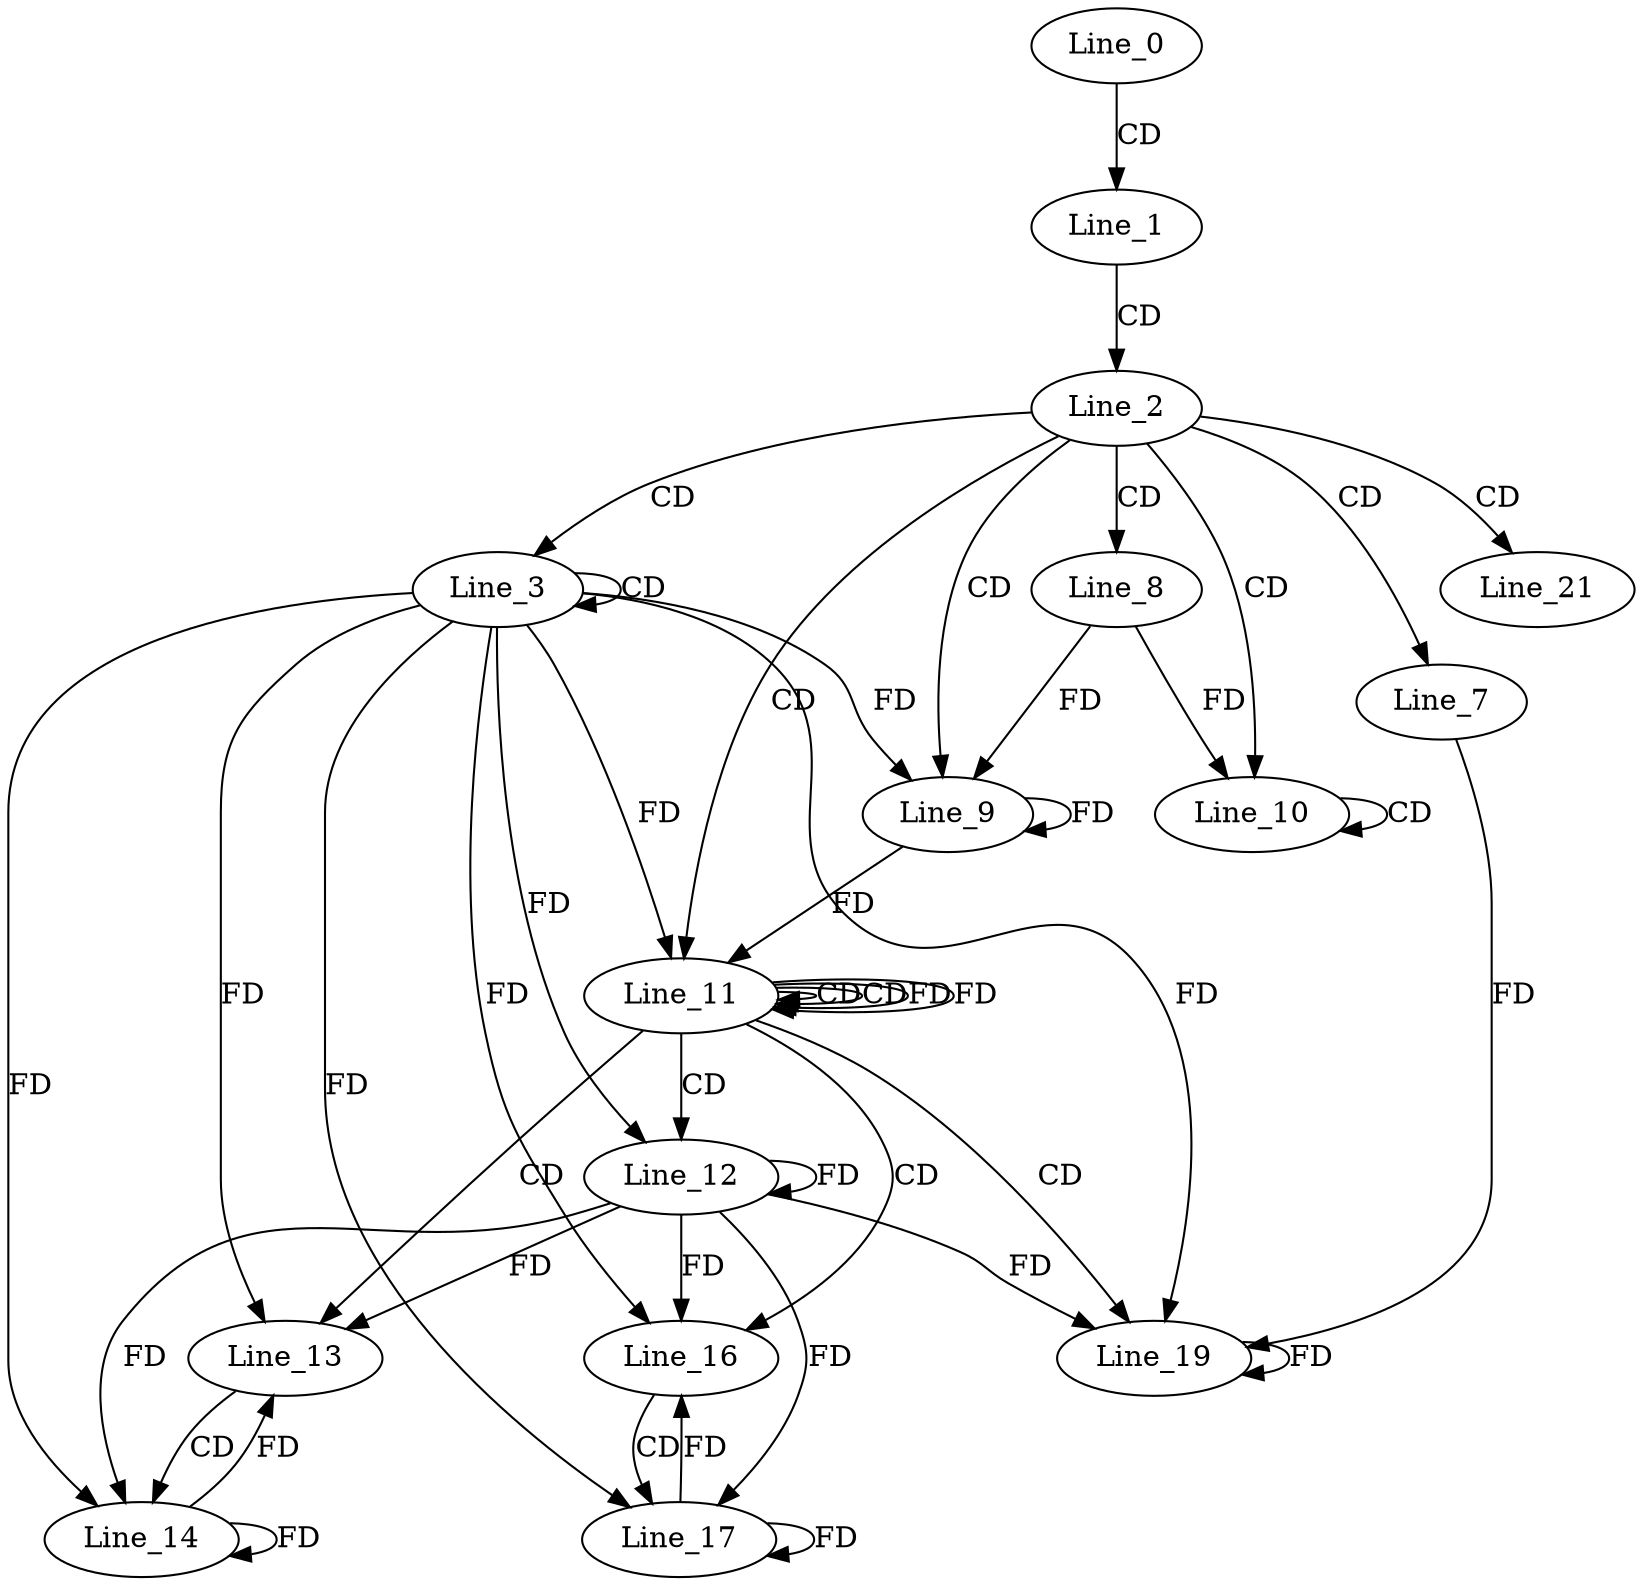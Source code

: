 digraph G {
  Line_0;
  Line_1;
  Line_2;
  Line_3;
  Line_3;
  Line_7;
  Line_8;
  Line_9;
  Line_9;
  Line_9;
  Line_10;
  Line_10;
  Line_10;
  Line_11;
  Line_11;
  Line_11;
  Line_12;
  Line_12;
  Line_13;
  Line_14;
  Line_16;
  Line_17;
  Line_19;
  Line_21;
  Line_0 -> Line_1 [ label="CD" ];
  Line_1 -> Line_2 [ label="CD" ];
  Line_2 -> Line_3 [ label="CD" ];
  Line_3 -> Line_3 [ label="CD" ];
  Line_2 -> Line_7 [ label="CD" ];
  Line_2 -> Line_8 [ label="CD" ];
  Line_2 -> Line_9 [ label="CD" ];
  Line_3 -> Line_9 [ label="FD" ];
  Line_9 -> Line_9 [ label="FD" ];
  Line_8 -> Line_9 [ label="FD" ];
  Line_2 -> Line_10 [ label="CD" ];
  Line_10 -> Line_10 [ label="CD" ];
  Line_8 -> Line_10 [ label="FD" ];
  Line_2 -> Line_11 [ label="CD" ];
  Line_11 -> Line_11 [ label="CD" ];
  Line_3 -> Line_11 [ label="FD" ];
  Line_9 -> Line_11 [ label="FD" ];
  Line_11 -> Line_11 [ label="CD" ];
  Line_11 -> Line_11 [ label="FD" ];
  Line_11 -> Line_12 [ label="CD" ];
  Line_12 -> Line_12 [ label="FD" ];
  Line_3 -> Line_12 [ label="FD" ];
  Line_11 -> Line_13 [ label="CD" ];
  Line_12 -> Line_13 [ label="FD" ];
  Line_3 -> Line_13 [ label="FD" ];
  Line_13 -> Line_14 [ label="CD" ];
  Line_14 -> Line_14 [ label="FD" ];
  Line_3 -> Line_14 [ label="FD" ];
  Line_12 -> Line_14 [ label="FD" ];
  Line_11 -> Line_16 [ label="CD" ];
  Line_12 -> Line_16 [ label="FD" ];
  Line_3 -> Line_16 [ label="FD" ];
  Line_16 -> Line_17 [ label="CD" ];
  Line_17 -> Line_17 [ label="FD" ];
  Line_3 -> Line_17 [ label="FD" ];
  Line_12 -> Line_17 [ label="FD" ];
  Line_11 -> Line_19 [ label="CD" ];
  Line_19 -> Line_19 [ label="FD" ];
  Line_7 -> Line_19 [ label="FD" ];
  Line_12 -> Line_19 [ label="FD" ];
  Line_3 -> Line_19 [ label="FD" ];
  Line_2 -> Line_21 [ label="CD" ];
  Line_11 -> Line_11 [ label="FD" ];
  Line_14 -> Line_13 [ label="FD" ];
  Line_17 -> Line_16 [ label="FD" ];
}
